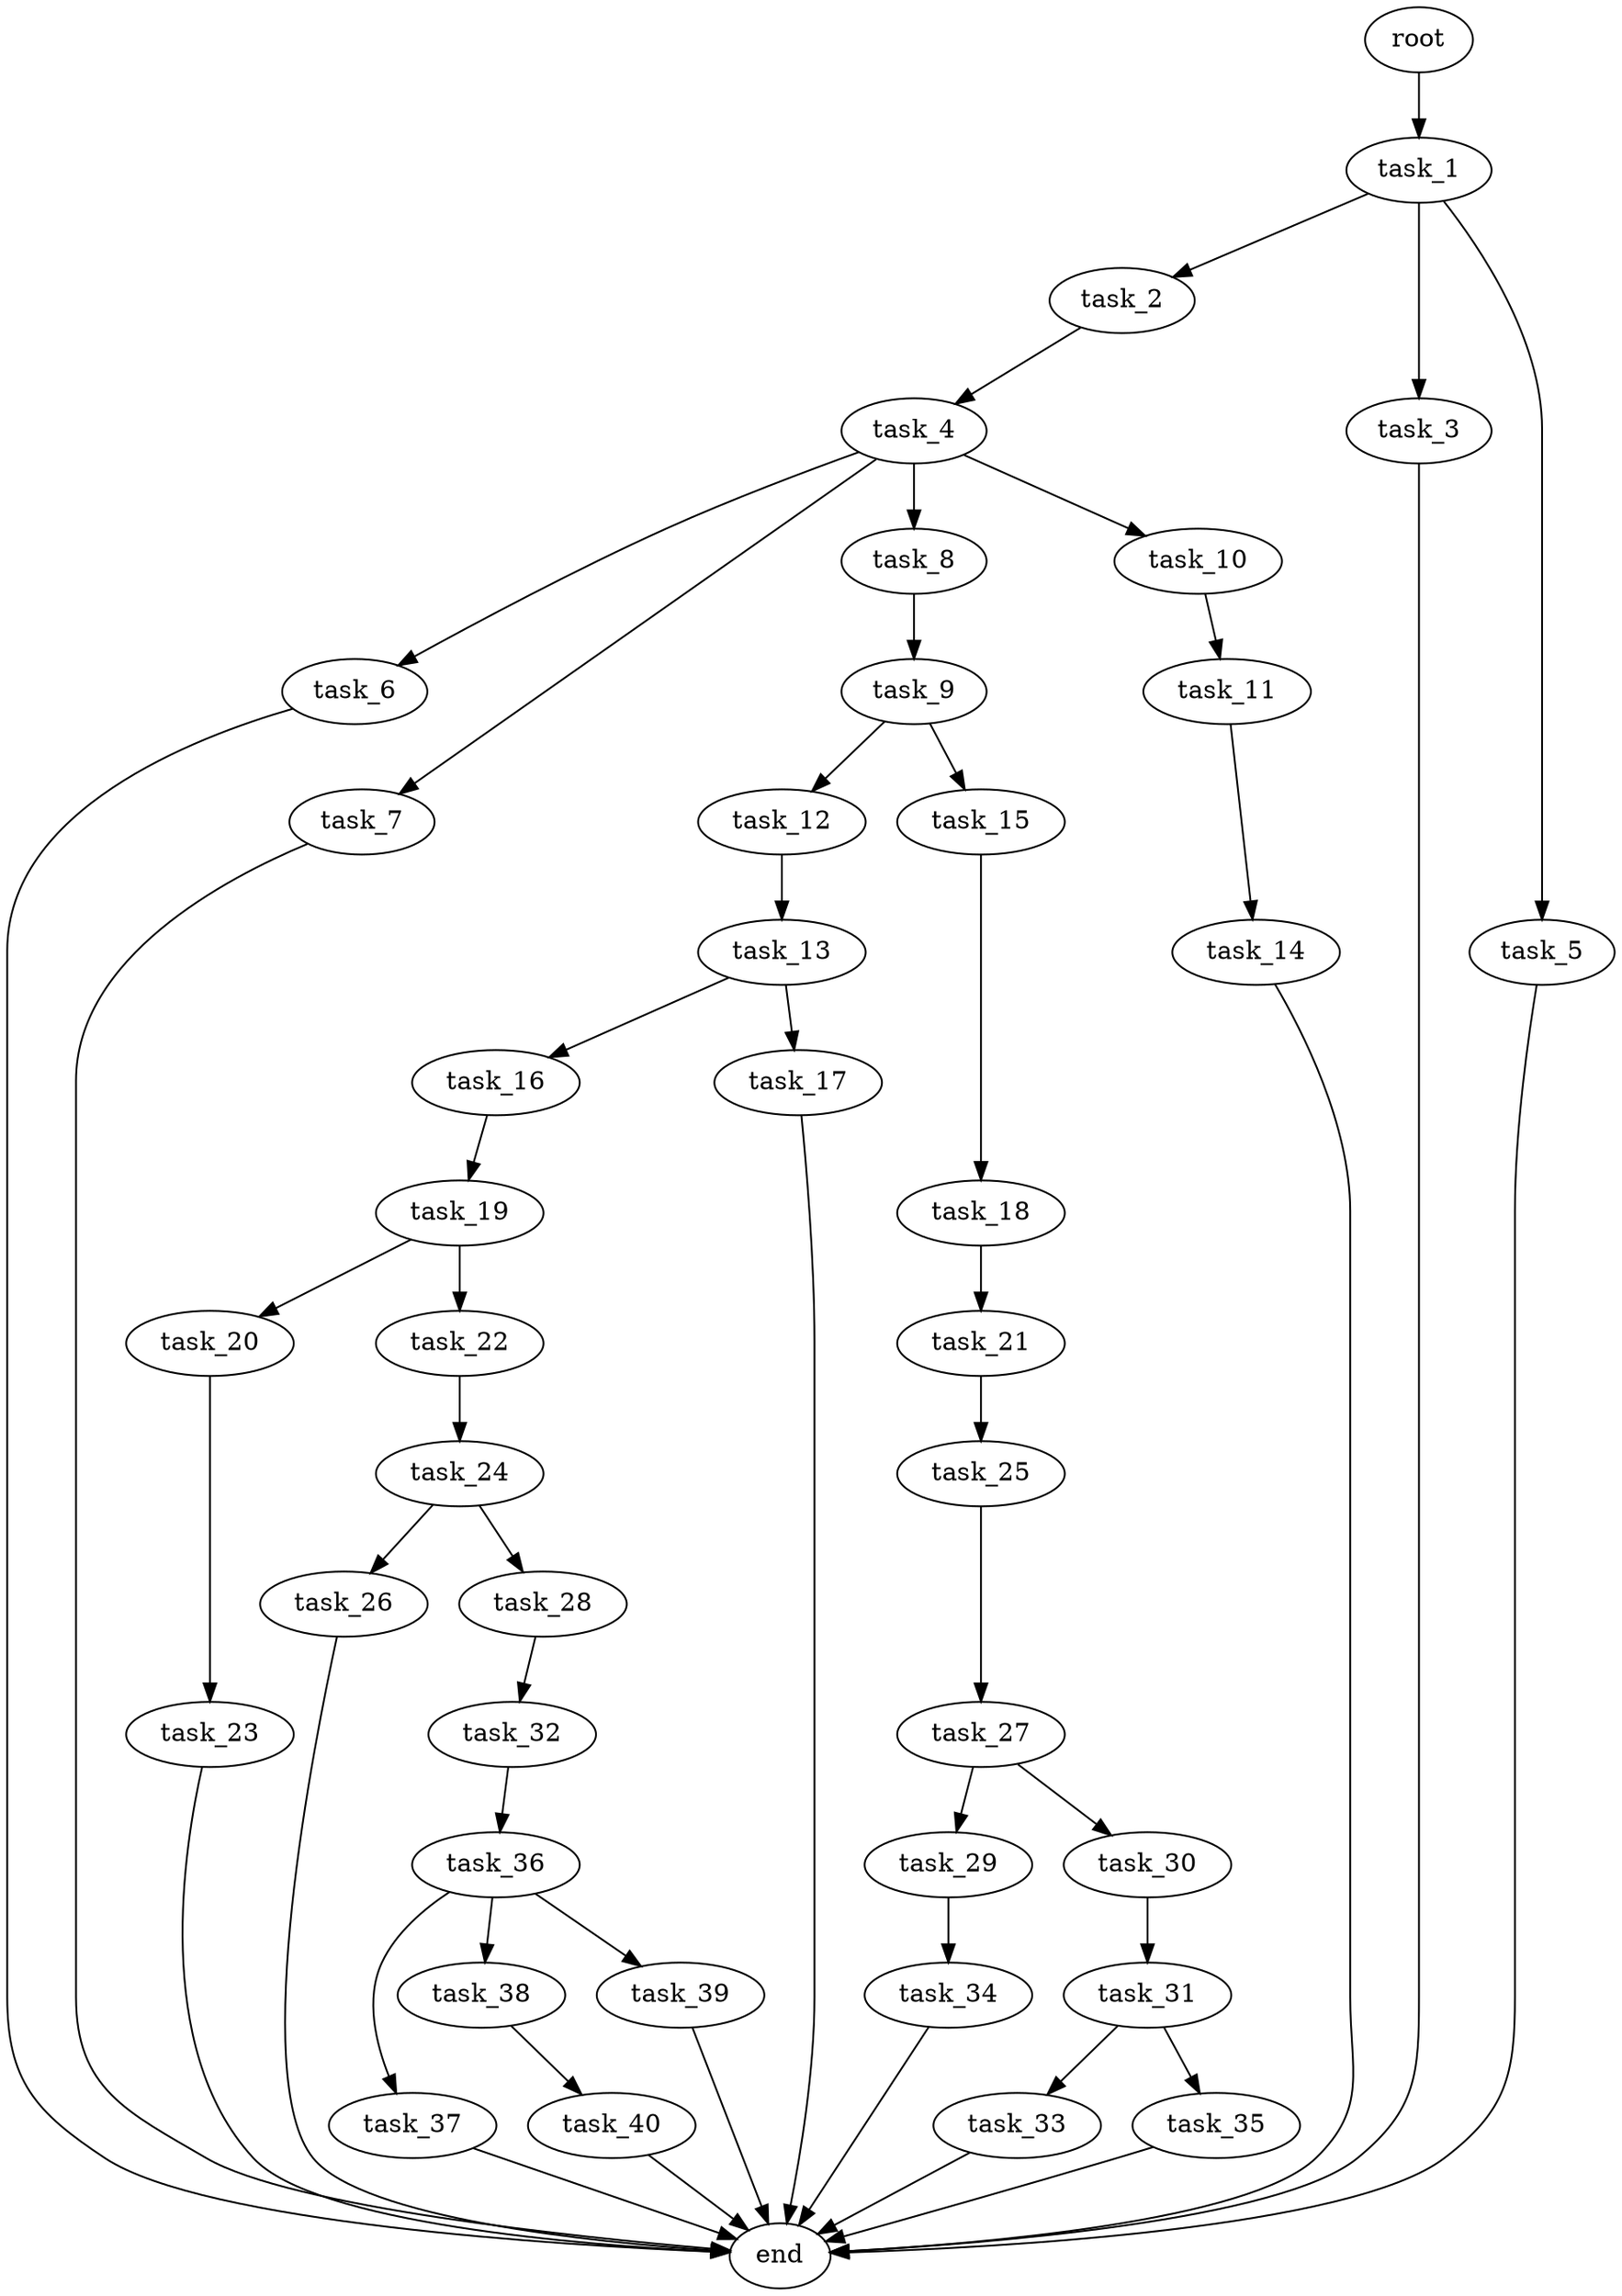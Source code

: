 digraph G {
  root [size="0.000000e+00"];
  task_1 [size="6.176734e+09"];
  task_2 [size="3.208742e+08"];
  task_3 [size="2.825913e+09"];
  task_4 [size="9.558661e+09"];
  task_5 [size="4.923635e+09"];
  task_6 [size="7.650085e+09"];
  task_7 [size="7.042141e+09"];
  task_8 [size="8.445404e+09"];
  task_9 [size="4.637492e+09"];
  task_10 [size="5.507895e+09"];
  task_11 [size="9.307573e+09"];
  task_12 [size="7.083262e+09"];
  task_13 [size="5.899282e+09"];
  task_14 [size="3.662209e+09"];
  task_15 [size="2.814753e+08"];
  task_16 [size="2.306766e+09"];
  task_17 [size="7.510210e+09"];
  task_18 [size="6.585628e+08"];
  task_19 [size="9.821775e+07"];
  task_20 [size="3.927312e+09"];
  task_21 [size="9.573969e+09"];
  task_22 [size="6.220785e+09"];
  task_23 [size="9.698377e+09"];
  task_24 [size="7.728841e+09"];
  task_25 [size="1.230360e+08"];
  task_26 [size="6.900604e+09"];
  task_27 [size="5.790203e+09"];
  task_28 [size="3.103895e+07"];
  task_29 [size="3.482750e+09"];
  task_30 [size="9.376939e+09"];
  task_31 [size="8.782990e+09"];
  task_32 [size="4.284654e+09"];
  task_33 [size="5.065316e+09"];
  task_34 [size="6.987598e+09"];
  task_35 [size="7.603411e+09"];
  task_36 [size="6.450302e+08"];
  task_37 [size="5.428068e+09"];
  task_38 [size="6.268983e+09"];
  task_39 [size="9.098663e+09"];
  task_40 [size="9.554162e+09"];
  end [size="0.000000e+00"];

  root -> task_1 [size="1.000000e-12"];
  task_1 -> task_2 [size="3.208742e+07"];
  task_1 -> task_3 [size="2.825913e+08"];
  task_1 -> task_5 [size="4.923635e+08"];
  task_2 -> task_4 [size="9.558661e+08"];
  task_3 -> end [size="1.000000e-12"];
  task_4 -> task_6 [size="7.650085e+08"];
  task_4 -> task_7 [size="7.042141e+08"];
  task_4 -> task_8 [size="8.445404e+08"];
  task_4 -> task_10 [size="5.507895e+08"];
  task_5 -> end [size="1.000000e-12"];
  task_6 -> end [size="1.000000e-12"];
  task_7 -> end [size="1.000000e-12"];
  task_8 -> task_9 [size="4.637492e+08"];
  task_9 -> task_12 [size="7.083262e+08"];
  task_9 -> task_15 [size="2.814753e+07"];
  task_10 -> task_11 [size="9.307573e+08"];
  task_11 -> task_14 [size="3.662209e+08"];
  task_12 -> task_13 [size="5.899282e+08"];
  task_13 -> task_16 [size="2.306766e+08"];
  task_13 -> task_17 [size="7.510210e+08"];
  task_14 -> end [size="1.000000e-12"];
  task_15 -> task_18 [size="6.585628e+07"];
  task_16 -> task_19 [size="9.821775e+06"];
  task_17 -> end [size="1.000000e-12"];
  task_18 -> task_21 [size="9.573969e+08"];
  task_19 -> task_20 [size="3.927312e+08"];
  task_19 -> task_22 [size="6.220785e+08"];
  task_20 -> task_23 [size="9.698377e+08"];
  task_21 -> task_25 [size="1.230360e+07"];
  task_22 -> task_24 [size="7.728841e+08"];
  task_23 -> end [size="1.000000e-12"];
  task_24 -> task_26 [size="6.900604e+08"];
  task_24 -> task_28 [size="3.103895e+06"];
  task_25 -> task_27 [size="5.790203e+08"];
  task_26 -> end [size="1.000000e-12"];
  task_27 -> task_29 [size="3.482750e+08"];
  task_27 -> task_30 [size="9.376939e+08"];
  task_28 -> task_32 [size="4.284654e+08"];
  task_29 -> task_34 [size="6.987598e+08"];
  task_30 -> task_31 [size="8.782990e+08"];
  task_31 -> task_33 [size="5.065316e+08"];
  task_31 -> task_35 [size="7.603411e+08"];
  task_32 -> task_36 [size="6.450302e+07"];
  task_33 -> end [size="1.000000e-12"];
  task_34 -> end [size="1.000000e-12"];
  task_35 -> end [size="1.000000e-12"];
  task_36 -> task_37 [size="5.428068e+08"];
  task_36 -> task_38 [size="6.268983e+08"];
  task_36 -> task_39 [size="9.098663e+08"];
  task_37 -> end [size="1.000000e-12"];
  task_38 -> task_40 [size="9.554162e+08"];
  task_39 -> end [size="1.000000e-12"];
  task_40 -> end [size="1.000000e-12"];
}
